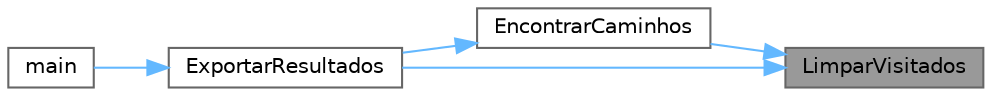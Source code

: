 digraph "LimparVisitados"
{
 // LATEX_PDF_SIZE
  bgcolor="transparent";
  edge [fontname=Helvetica,fontsize=10,labelfontname=Helvetica,labelfontsize=10];
  node [fontname=Helvetica,fontsize=10,shape=box,height=0.2,width=0.4];
  rankdir="RL";
  Node1 [id="Node000001",label="LimparVisitados",height=0.2,width=0.4,color="gray40", fillcolor="grey60", style="filled", fontcolor="black",tooltip="Limpa os marcadores de visita de todas as antenas."];
  Node1 -> Node2 [id="edge1_Node000001_Node000002",dir="back",color="steelblue1",style="solid",tooltip=" "];
  Node2 [id="Node000002",label="EncontrarCaminhos",height=0.2,width=0.4,color="grey40", fillcolor="white", style="filled",URL="$funcoes_8c.html#af1bdd09c7693f114da612b96c50ba3a9",tooltip="Encontra todos os caminhos entre duas antenas."];
  Node2 -> Node3 [id="edge2_Node000002_Node000003",dir="back",color="steelblue1",style="solid",tooltip=" "];
  Node3 [id="Node000003",label="ExportarResultados",height=0.2,width=0.4,color="grey40", fillcolor="white", style="filled",URL="$funcoes_8c.html#affa1b9b88b97bde824fbdc7f96863bd3",tooltip="Exporta todos os resultados para um ficheiro."];
  Node3 -> Node4 [id="edge3_Node000003_Node000004",dir="back",color="steelblue1",style="solid",tooltip=" "];
  Node4 [id="Node000004",label="main",height=0.2,width=0.4,color="grey40", fillcolor="white", style="filled",URL="$main_8c.html#ae66f6b31b5ad750f1fe042a706a4e3d4",tooltip="Função principal do programa."];
  Node1 -> Node3 [id="edge4_Node000001_Node000003",dir="back",color="steelblue1",style="solid",tooltip=" "];
}
